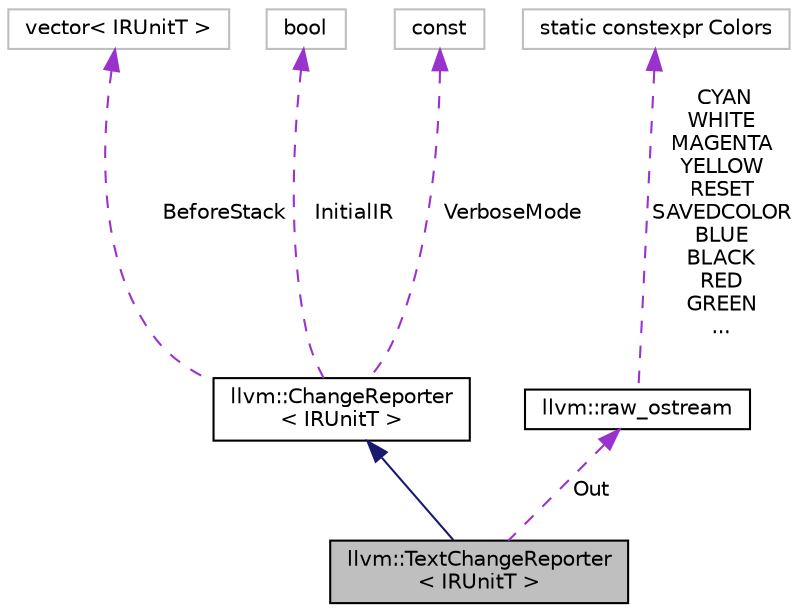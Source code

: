 digraph "llvm::TextChangeReporter&lt; IRUnitT &gt;"
{
 // LATEX_PDF_SIZE
  bgcolor="transparent";
  edge [fontname="Helvetica",fontsize="10",labelfontname="Helvetica",labelfontsize="10"];
  node [fontname="Helvetica",fontsize="10",shape=record];
  Node1 [label="llvm::TextChangeReporter\l\< IRUnitT \>",height=0.2,width=0.4,color="black", fillcolor="grey75", style="filled", fontcolor="black",tooltip=" "];
  Node2 -> Node1 [dir="back",color="midnightblue",fontsize="10",style="solid",fontname="Helvetica"];
  Node2 [label="llvm::ChangeReporter\l\< IRUnitT \>",height=0.2,width=0.4,color="black",URL="$classllvm_1_1ChangeReporter.html",tooltip=" "];
  Node3 -> Node2 [dir="back",color="darkorchid3",fontsize="10",style="dashed",label=" BeforeStack" ,fontname="Helvetica"];
  Node3 [label="vector\< IRUnitT \>",height=0.2,width=0.4,color="grey75",tooltip=" "];
  Node4 -> Node2 [dir="back",color="darkorchid3",fontsize="10",style="dashed",label=" InitialIR" ,fontname="Helvetica"];
  Node4 [label="bool",height=0.2,width=0.4,color="grey75",tooltip=" "];
  Node5 -> Node2 [dir="back",color="darkorchid3",fontsize="10",style="dashed",label=" VerboseMode" ,fontname="Helvetica"];
  Node5 [label="const",height=0.2,width=0.4,color="grey75",tooltip=" "];
  Node6 -> Node1 [dir="back",color="darkorchid3",fontsize="10",style="dashed",label=" Out" ,fontname="Helvetica"];
  Node6 [label="llvm::raw_ostream",height=0.2,width=0.4,color="black",URL="$classllvm_1_1raw__ostream.html",tooltip="This class implements an extremely fast bulk output stream that can only output to a stream."];
  Node7 -> Node6 [dir="back",color="darkorchid3",fontsize="10",style="dashed",label=" CYAN\nWHITE\nMAGENTA\nYELLOW\nRESET\nSAVEDCOLOR\nBLUE\nBLACK\nRED\nGREEN\n..." ,fontname="Helvetica"];
  Node7 [label="static constexpr Colors",height=0.2,width=0.4,color="grey75",tooltip=" "];
}
